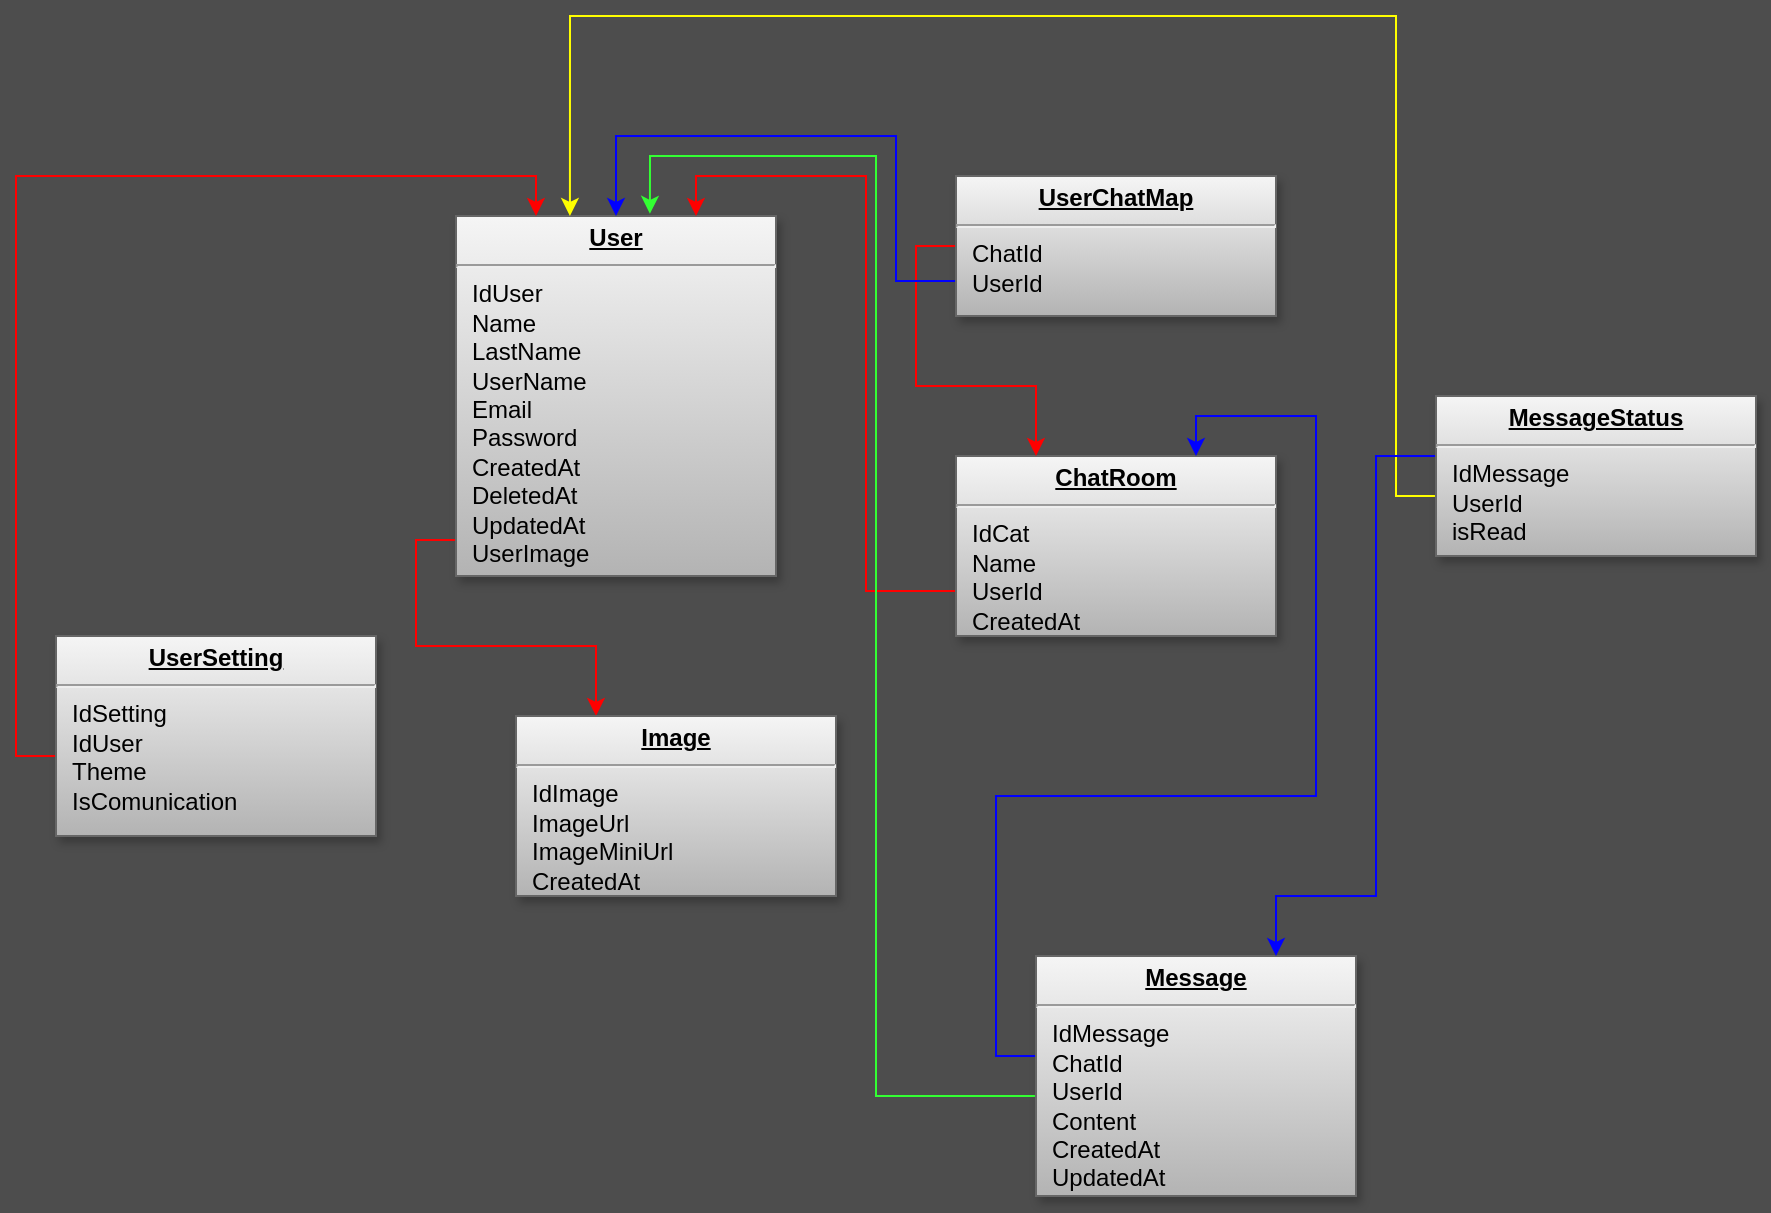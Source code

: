<mxfile version="14.5.10" type="github">
  <diagram name="Page-1" id="efa7a0a1-bf9b-a30e-e6df-94a7791c09e9">
    <mxGraphModel dx="524" dy="806" grid="1" gridSize="10" guides="1" tooltips="1" connect="1" arrows="1" fold="1" page="1" pageScale="1" pageWidth="826" pageHeight="1169" background="#4D4D4D" math="0" shadow="0">
      <root>
        <mxCell id="0" />
        <mxCell id="1" parent="0" />
        <mxCell id="XblsUo-H75bG_kqM80BN-130" style="edgeStyle=orthogonalEdgeStyle;rounded=0;orthogonalLoop=1;jettySize=auto;html=1;exitX=0.006;exitY=0.9;exitDx=0;exitDy=0;entryX=0.25;entryY=0;entryDx=0;entryDy=0;strokeColor=#FF0000;exitPerimeter=0;" edge="1" parent="1" source="35" target="XblsUo-H75bG_kqM80BN-120">
          <mxGeometry relative="1" as="geometry" />
        </mxCell>
        <mxCell id="35" value="&lt;p style=&quot;margin: 0px ; margin-top: 4px ; text-align: center ; text-decoration: underline&quot;&gt;&lt;b&gt;User&lt;/b&gt;&lt;/p&gt;&lt;hr&gt;&lt;p style=&quot;margin: 0px ; margin-left: 8px&quot;&gt;IdUser&lt;/p&gt;&lt;p style=&quot;margin: 0px ; margin-left: 8px&quot;&gt;Name&lt;/p&gt;&lt;p style=&quot;margin: 0px ; margin-left: 8px&quot;&gt;LastName&lt;/p&gt;&lt;p style=&quot;margin: 0px ; margin-left: 8px&quot;&gt;UserName&lt;/p&gt;&lt;p style=&quot;margin: 0px ; margin-left: 8px&quot;&gt;Email&lt;/p&gt;&lt;p style=&quot;margin: 0px ; margin-left: 8px&quot;&gt;Password&lt;/p&gt;&lt;p style=&quot;margin: 0px ; margin-left: 8px&quot;&gt;CreatedAt&lt;/p&gt;&lt;p style=&quot;margin: 0px ; margin-left: 8px&quot;&gt;DeletedAt&lt;/p&gt;&lt;p style=&quot;margin: 0px ; margin-left: 8px&quot;&gt;UpdatedAt&lt;/p&gt;&lt;p style=&quot;margin: 0px ; margin-left: 8px&quot;&gt;UserImage&lt;/p&gt;" style="verticalAlign=top;align=left;overflow=fill;fontSize=12;fontFamily=Helvetica;html=1;shadow=1;fillColor=#f5f5f5;strokeColor=#666666;gradientColor=#b3b3b3;" parent="1" vertex="1">
          <mxGeometry x="1070" y="260" width="160" height="180" as="geometry" />
        </mxCell>
        <mxCell id="XblsUo-H75bG_kqM80BN-128" style="edgeStyle=orthogonalEdgeStyle;rounded=0;orthogonalLoop=1;jettySize=auto;html=1;exitX=0;exitY=0.5;exitDx=0;exitDy=0;entryX=0.25;entryY=0;entryDx=0;entryDy=0;strokeColor=#FF0000;" edge="1" parent="1" source="XblsUo-H75bG_kqM80BN-114" target="35">
          <mxGeometry relative="1" as="geometry">
            <Array as="points">
              <mxPoint x="870" y="530" />
              <mxPoint x="850" y="530" />
              <mxPoint x="850" y="240" />
              <mxPoint x="1110" y="240" />
            </Array>
          </mxGeometry>
        </mxCell>
        <mxCell id="XblsUo-H75bG_kqM80BN-114" value="&lt;p style=&quot;margin: 0px ; margin-top: 4px ; text-align: center ; text-decoration: underline&quot;&gt;&lt;b&gt;UserSetting&lt;/b&gt;&lt;/p&gt;&lt;hr&gt;&lt;p style=&quot;margin: 0px ; margin-left: 8px&quot;&gt;IdSetting&lt;/p&gt;&lt;p style=&quot;margin: 0px ; margin-left: 8px&quot;&gt;IdUser&lt;/p&gt;&lt;p style=&quot;margin: 0px ; margin-left: 8px&quot;&gt;Theme&lt;/p&gt;&lt;p style=&quot;margin: 0px ; margin-left: 8px&quot;&gt;IsComunication&lt;/p&gt;" style="verticalAlign=top;align=left;overflow=fill;fontSize=12;fontFamily=Helvetica;html=1;strokeColor=#666666;shadow=1;fillColor=#f5f5f5;gradientColor=#b3b3b3;" vertex="1" parent="1">
          <mxGeometry x="870" y="470" width="160" height="100" as="geometry" />
        </mxCell>
        <mxCell id="XblsUo-H75bG_kqM80BN-120" value="&lt;p style=&quot;margin: 0px ; margin-top: 4px ; text-align: center ; text-decoration: underline&quot;&gt;&lt;b&gt;Image&lt;/b&gt;&lt;/p&gt;&lt;hr&gt;&lt;p style=&quot;margin: 0px ; margin-left: 8px&quot;&gt;IdImage&lt;/p&gt;&lt;p style=&quot;margin: 0px ; margin-left: 8px&quot;&gt;ImageUrl&lt;/p&gt;&lt;p style=&quot;margin: 0px ; margin-left: 8px&quot;&gt;ImageMiniUrl&lt;/p&gt;&lt;p style=&quot;margin: 0px ; margin-left: 8px&quot;&gt;CreatedAt&lt;/p&gt;" style="verticalAlign=top;align=left;overflow=fill;fontSize=12;fontFamily=Helvetica;html=1;strokeColor=#666666;shadow=1;fillColor=#f5f5f5;gradientColor=#b3b3b3;" vertex="1" parent="1">
          <mxGeometry x="1100" y="510" width="160" height="90" as="geometry" />
        </mxCell>
        <mxCell id="XblsUo-H75bG_kqM80BN-131" style="edgeStyle=orthogonalEdgeStyle;rounded=0;orthogonalLoop=1;jettySize=auto;html=1;exitX=0;exitY=0.75;exitDx=0;exitDy=0;entryX=0.75;entryY=0;entryDx=0;entryDy=0;strokeColor=#FF0000;" edge="1" parent="1" source="XblsUo-H75bG_kqM80BN-122" target="35">
          <mxGeometry relative="1" as="geometry" />
        </mxCell>
        <mxCell id="XblsUo-H75bG_kqM80BN-122" value="&lt;p style=&quot;margin: 0px ; margin-top: 4px ; text-align: center ; text-decoration: underline&quot;&gt;&lt;b&gt;ChatRoom&lt;/b&gt;&lt;/p&gt;&lt;hr&gt;&lt;p style=&quot;margin: 0px ; margin-left: 8px&quot;&gt;IdCat&lt;/p&gt;&lt;p style=&quot;margin: 0px ; margin-left: 8px&quot;&gt;Name&lt;/p&gt;&lt;p style=&quot;margin: 0px ; margin-left: 8px&quot;&gt;UserId&lt;/p&gt;&lt;p style=&quot;margin: 0px ; margin-left: 8px&quot;&gt;CreatedAt&lt;/p&gt;" style="verticalAlign=top;align=left;overflow=fill;fontSize=12;fontFamily=Helvetica;html=1;strokeColor=#666666;shadow=1;fillColor=#f5f5f5;gradientColor=#b3b3b3;" vertex="1" parent="1">
          <mxGeometry x="1320" y="380" width="160" height="90" as="geometry" />
        </mxCell>
        <mxCell id="XblsUo-H75bG_kqM80BN-132" style="edgeStyle=orthogonalEdgeStyle;rounded=0;orthogonalLoop=1;jettySize=auto;html=1;exitX=0;exitY=0.5;exitDx=0;exitDy=0;entryX=0.25;entryY=0;entryDx=0;entryDy=0;strokeColor=#FF0000;" edge="1" parent="1" source="XblsUo-H75bG_kqM80BN-125" target="XblsUo-H75bG_kqM80BN-122">
          <mxGeometry relative="1" as="geometry" />
        </mxCell>
        <mxCell id="XblsUo-H75bG_kqM80BN-133" style="edgeStyle=orthogonalEdgeStyle;rounded=0;orthogonalLoop=1;jettySize=auto;html=1;exitX=0;exitY=0.75;exitDx=0;exitDy=0;entryX=0.5;entryY=0;entryDx=0;entryDy=0;strokeColor=#0000FF;" edge="1" parent="1" source="XblsUo-H75bG_kqM80BN-125" target="35">
          <mxGeometry relative="1" as="geometry">
            <Array as="points">
              <mxPoint x="1290" y="293" />
              <mxPoint x="1290" y="220" />
              <mxPoint x="1150" y="220" />
            </Array>
          </mxGeometry>
        </mxCell>
        <mxCell id="XblsUo-H75bG_kqM80BN-125" value="&lt;p style=&quot;margin: 0px ; margin-top: 4px ; text-align: center ; text-decoration: underline&quot;&gt;&lt;b&gt;UserChatMap&lt;/b&gt;&lt;/p&gt;&lt;hr&gt;&lt;p style=&quot;margin: 0px ; margin-left: 8px&quot;&gt;ChatId&lt;/p&gt;&lt;p style=&quot;margin: 0px ; margin-left: 8px&quot;&gt;UserId&lt;/p&gt;" style="verticalAlign=top;align=left;overflow=fill;fontSize=12;fontFamily=Helvetica;html=1;strokeColor=#666666;shadow=1;fillColor=#f5f5f5;gradientColor=#b3b3b3;" vertex="1" parent="1">
          <mxGeometry x="1320" y="240" width="160" height="70" as="geometry" />
        </mxCell>
        <mxCell id="XblsUo-H75bG_kqM80BN-137" style="edgeStyle=orthogonalEdgeStyle;rounded=0;orthogonalLoop=1;jettySize=auto;html=1;exitX=0;exitY=0.5;exitDx=0;exitDy=0;entryX=0.75;entryY=0;entryDx=0;entryDy=0;strokeColor=#0000FF;" edge="1" parent="1" source="XblsUo-H75bG_kqM80BN-134" target="XblsUo-H75bG_kqM80BN-122">
          <mxGeometry relative="1" as="geometry">
            <Array as="points">
              <mxPoint x="1360" y="680" />
              <mxPoint x="1340" y="680" />
              <mxPoint x="1340" y="550" />
              <mxPoint x="1500" y="550" />
              <mxPoint x="1500" y="360" />
              <mxPoint x="1440" y="360" />
            </Array>
          </mxGeometry>
        </mxCell>
        <mxCell id="XblsUo-H75bG_kqM80BN-138" style="edgeStyle=orthogonalEdgeStyle;rounded=0;orthogonalLoop=1;jettySize=auto;html=1;exitX=0;exitY=0.5;exitDx=0;exitDy=0;entryX=0.606;entryY=-0.006;entryDx=0;entryDy=0;entryPerimeter=0;strokeColor=#33FF33;" edge="1" parent="1" source="XblsUo-H75bG_kqM80BN-134" target="35">
          <mxGeometry relative="1" as="geometry">
            <Array as="points">
              <mxPoint x="1360" y="700" />
              <mxPoint x="1280" y="700" />
              <mxPoint x="1280" y="230" />
              <mxPoint x="1167" y="230" />
            </Array>
          </mxGeometry>
        </mxCell>
        <mxCell id="XblsUo-H75bG_kqM80BN-134" value="&lt;p style=&quot;margin: 0px ; margin-top: 4px ; text-align: center ; text-decoration: underline&quot;&gt;&lt;b&gt;Message&lt;/b&gt;&lt;/p&gt;&lt;hr&gt;&lt;p style=&quot;margin: 0px ; margin-left: 8px&quot;&gt;IdMessage&lt;/p&gt;&lt;p style=&quot;margin: 0px ; margin-left: 8px&quot;&gt;ChatId&lt;/p&gt;&lt;p style=&quot;margin: 0px ; margin-left: 8px&quot;&gt;UserId&lt;/p&gt;&lt;p style=&quot;margin: 0px ; margin-left: 8px&quot;&gt;Content&lt;/p&gt;&lt;p style=&quot;margin: 0px ; margin-left: 8px&quot;&gt;CreatedAt&lt;/p&gt;&lt;p style=&quot;margin: 0px ; margin-left: 8px&quot;&gt;UpdatedAt&lt;/p&gt;" style="verticalAlign=top;align=left;overflow=fill;fontSize=12;fontFamily=Helvetica;html=1;strokeColor=#666666;shadow=1;fillColor=#f5f5f5;gradientColor=#b3b3b3;" vertex="1" parent="1">
          <mxGeometry x="1360" y="630" width="160" height="120" as="geometry" />
        </mxCell>
        <mxCell id="XblsUo-H75bG_kqM80BN-140" style="edgeStyle=orthogonalEdgeStyle;rounded=0;orthogonalLoop=1;jettySize=auto;html=1;exitX=0;exitY=0.25;exitDx=0;exitDy=0;entryX=0.356;entryY=0;entryDx=0;entryDy=0;entryPerimeter=0;strokeColor=#FFFF00;" edge="1" parent="1" source="XblsUo-H75bG_kqM80BN-139" target="35">
          <mxGeometry relative="1" as="geometry">
            <Array as="points">
              <mxPoint x="1560" y="400" />
              <mxPoint x="1540" y="400" />
              <mxPoint x="1540" y="160" />
              <mxPoint x="1127" y="160" />
            </Array>
          </mxGeometry>
        </mxCell>
        <mxCell id="XblsUo-H75bG_kqM80BN-141" style="edgeStyle=orthogonalEdgeStyle;rounded=0;orthogonalLoop=1;jettySize=auto;html=1;exitX=0;exitY=0.25;exitDx=0;exitDy=0;entryX=0.75;entryY=0;entryDx=0;entryDy=0;strokeColor=#0000FF;" edge="1" parent="1" source="XblsUo-H75bG_kqM80BN-139" target="XblsUo-H75bG_kqM80BN-134">
          <mxGeometry relative="1" as="geometry">
            <Array as="points">
              <mxPoint x="1530" y="380" />
              <mxPoint x="1530" y="600" />
              <mxPoint x="1480" y="600" />
            </Array>
          </mxGeometry>
        </mxCell>
        <mxCell id="XblsUo-H75bG_kqM80BN-139" value="&lt;p style=&quot;margin: 0px ; margin-top: 4px ; text-align: center ; text-decoration: underline&quot;&gt;&lt;b&gt;MessageStatus&lt;/b&gt;&lt;/p&gt;&lt;hr&gt;&lt;p style=&quot;margin: 0px ; margin-left: 8px&quot;&gt;IdMessage&lt;/p&gt;&lt;p style=&quot;margin: 0px ; margin-left: 8px&quot;&gt;UserId&lt;/p&gt;&lt;p style=&quot;margin: 0px ; margin-left: 8px&quot;&gt;isRead&lt;/p&gt;" style="verticalAlign=top;align=left;overflow=fill;fontSize=12;fontFamily=Helvetica;html=1;strokeColor=#666666;shadow=1;fillColor=#f5f5f5;gradientColor=#b3b3b3;" vertex="1" parent="1">
          <mxGeometry x="1560" y="350" width="160" height="80" as="geometry" />
        </mxCell>
        <mxCell id="XblsUo-H75bG_kqM80BN-144" style="edgeStyle=orthogonalEdgeStyle;rounded=0;orthogonalLoop=1;jettySize=auto;html=1;exitX=0.5;exitY=1;exitDx=0;exitDy=0;strokeColor=#0000FF;" edge="1" parent="1" source="XblsUo-H75bG_kqM80BN-139" target="XblsUo-H75bG_kqM80BN-139">
          <mxGeometry relative="1" as="geometry" />
        </mxCell>
      </root>
    </mxGraphModel>
  </diagram>
</mxfile>
